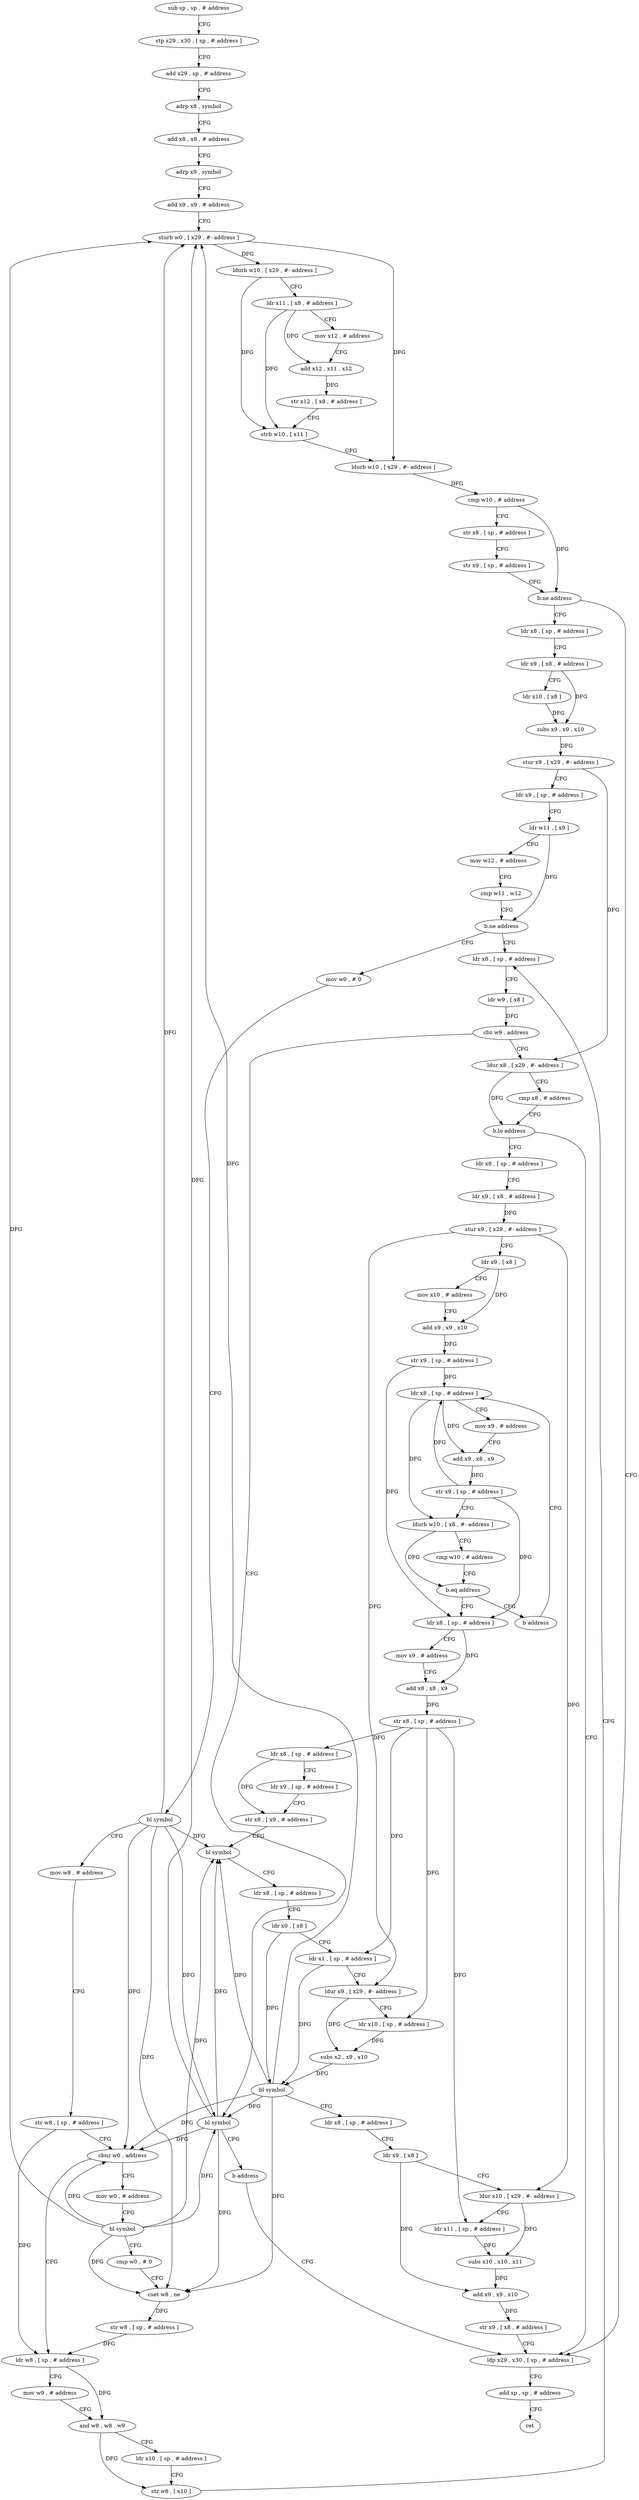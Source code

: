 digraph "func" {
"4204796" [label = "sub sp , sp , # address" ]
"4204800" [label = "stp x29 , x30 , [ sp , # address ]" ]
"4204804" [label = "add x29 , sp , # address" ]
"4204808" [label = "adrp x8 , symbol" ]
"4204812" [label = "add x8 , x8 , # address" ]
"4204816" [label = "adrp x9 , symbol" ]
"4204820" [label = "add x9 , x9 , # address" ]
"4204824" [label = "sturb w0 , [ x29 , #- address ]" ]
"4204828" [label = "ldurb w10 , [ x29 , #- address ]" ]
"4204832" [label = "ldr x11 , [ x8 , # address ]" ]
"4204836" [label = "mov x12 , # address" ]
"4204840" [label = "add x12 , x11 , x12" ]
"4204844" [label = "str x12 , [ x8 , # address ]" ]
"4204848" [label = "strb w10 , [ x11 ]" ]
"4204852" [label = "ldurb w10 , [ x29 , #- address ]" ]
"4204856" [label = "cmp w10 , # address" ]
"4204860" [label = "str x8 , [ sp , # address ]" ]
"4204864" [label = "str x9 , [ sp , # address ]" ]
"4204868" [label = "b.ne address" ]
"4205152" [label = "ldp x29 , x30 , [ sp , # address ]" ]
"4204872" [label = "ldr x8 , [ sp , # address ]" ]
"4205156" [label = "add sp , sp , # address" ]
"4205160" [label = "ret" ]
"4204876" [label = "ldr x9 , [ x8 , # address ]" ]
"4204880" [label = "ldr x10 , [ x8 ]" ]
"4204884" [label = "subs x9 , x9 , x10" ]
"4204888" [label = "stur x9 , [ x29 , #- address ]" ]
"4204892" [label = "ldr x9 , [ sp , # address ]" ]
"4204896" [label = "ldr w11 , [ x9 ]" ]
"4204900" [label = "mov w12 , # address" ]
"4204904" [label = "cmp w11 , w12" ]
"4204908" [label = "b.ne address" ]
"4204972" [label = "ldr x8 , [ sp , # address ]" ]
"4204912" [label = "mov w0 , # 0" ]
"4204976" [label = "ldr w9 , [ x8 ]" ]
"4204980" [label = "cbz w9 , address" ]
"4204992" [label = "ldur x8 , [ x29 , #- address ]" ]
"4204984" [label = "bl symbol" ]
"4204916" [label = "bl symbol" ]
"4204920" [label = "mov w8 , # address" ]
"4204924" [label = "str w8 , [ sp , # address ]" ]
"4204928" [label = "cbnz w0 , address" ]
"4204952" [label = "ldr w8 , [ sp , # address ]" ]
"4204932" [label = "mov w0 , # address" ]
"4204996" [label = "cmp x8 , # address" ]
"4205000" [label = "b.lo address" ]
"4205004" [label = "ldr x8 , [ sp , # address ]" ]
"4204988" [label = "b address" ]
"4204956" [label = "mov w9 , # address" ]
"4204960" [label = "and w8 , w8 , w9" ]
"4204964" [label = "ldr x10 , [ sp , # address ]" ]
"4204968" [label = "str w8 , [ x10 ]" ]
"4204936" [label = "bl symbol" ]
"4204940" [label = "cmp w0 , # 0" ]
"4204944" [label = "cset w8 , ne" ]
"4204948" [label = "str w8 , [ sp , # address ]" ]
"4205008" [label = "ldr x9 , [ x8 , # address ]" ]
"4205012" [label = "stur x9 , [ x29 , #- address ]" ]
"4205016" [label = "ldr x9 , [ x8 ]" ]
"4205020" [label = "mov x10 , # address" ]
"4205024" [label = "add x9 , x9 , x10" ]
"4205028" [label = "str x9 , [ sp , # address ]" ]
"4205032" [label = "ldr x8 , [ sp , # address ]" ]
"4205064" [label = "ldr x8 , [ sp , # address ]" ]
"4205068" [label = "mov x9 , # address" ]
"4205072" [label = "add x8 , x8 , x9" ]
"4205076" [label = "str x8 , [ sp , # address ]" ]
"4205080" [label = "ldr x8 , [ sp , # address ]" ]
"4205084" [label = "ldr x9 , [ sp , # address ]" ]
"4205088" [label = "str x8 , [ x9 , # address ]" ]
"4205092" [label = "bl symbol" ]
"4205096" [label = "ldr x8 , [ sp , # address ]" ]
"4205100" [label = "ldr x0 , [ x8 ]" ]
"4205104" [label = "ldr x1 , [ sp , # address ]" ]
"4205108" [label = "ldur x9 , [ x29 , #- address ]" ]
"4205112" [label = "ldr x10 , [ sp , # address ]" ]
"4205116" [label = "subs x2 , x9 , x10" ]
"4205120" [label = "bl symbol" ]
"4205124" [label = "ldr x8 , [ sp , # address ]" ]
"4205128" [label = "ldr x9 , [ x8 ]" ]
"4205132" [label = "ldur x10 , [ x29 , #- address ]" ]
"4205136" [label = "ldr x11 , [ sp , # address ]" ]
"4205140" [label = "subs x10 , x10 , x11" ]
"4205144" [label = "add x9 , x9 , x10" ]
"4205148" [label = "str x9 , [ x8 , # address ]" ]
"4205060" [label = "b address" ]
"4205036" [label = "mov x9 , # address" ]
"4205040" [label = "add x9 , x8 , x9" ]
"4205044" [label = "str x9 , [ sp , # address ]" ]
"4205048" [label = "ldurb w10 , [ x8 , #- address ]" ]
"4205052" [label = "cmp w10 , # address" ]
"4205056" [label = "b.eq address" ]
"4204796" -> "4204800" [ label = "CFG" ]
"4204800" -> "4204804" [ label = "CFG" ]
"4204804" -> "4204808" [ label = "CFG" ]
"4204808" -> "4204812" [ label = "CFG" ]
"4204812" -> "4204816" [ label = "CFG" ]
"4204816" -> "4204820" [ label = "CFG" ]
"4204820" -> "4204824" [ label = "CFG" ]
"4204824" -> "4204828" [ label = "DFG" ]
"4204824" -> "4204852" [ label = "DFG" ]
"4204828" -> "4204832" [ label = "CFG" ]
"4204828" -> "4204848" [ label = "DFG" ]
"4204832" -> "4204836" [ label = "CFG" ]
"4204832" -> "4204840" [ label = "DFG" ]
"4204832" -> "4204848" [ label = "DFG" ]
"4204836" -> "4204840" [ label = "CFG" ]
"4204840" -> "4204844" [ label = "DFG" ]
"4204844" -> "4204848" [ label = "CFG" ]
"4204848" -> "4204852" [ label = "CFG" ]
"4204852" -> "4204856" [ label = "DFG" ]
"4204856" -> "4204860" [ label = "CFG" ]
"4204856" -> "4204868" [ label = "DFG" ]
"4204860" -> "4204864" [ label = "CFG" ]
"4204864" -> "4204868" [ label = "CFG" ]
"4204868" -> "4205152" [ label = "CFG" ]
"4204868" -> "4204872" [ label = "CFG" ]
"4205152" -> "4205156" [ label = "CFG" ]
"4204872" -> "4204876" [ label = "CFG" ]
"4205156" -> "4205160" [ label = "CFG" ]
"4204876" -> "4204880" [ label = "CFG" ]
"4204876" -> "4204884" [ label = "DFG" ]
"4204880" -> "4204884" [ label = "DFG" ]
"4204884" -> "4204888" [ label = "DFG" ]
"4204888" -> "4204892" [ label = "CFG" ]
"4204888" -> "4204992" [ label = "DFG" ]
"4204892" -> "4204896" [ label = "CFG" ]
"4204896" -> "4204900" [ label = "CFG" ]
"4204896" -> "4204908" [ label = "DFG" ]
"4204900" -> "4204904" [ label = "CFG" ]
"4204904" -> "4204908" [ label = "CFG" ]
"4204908" -> "4204972" [ label = "CFG" ]
"4204908" -> "4204912" [ label = "CFG" ]
"4204972" -> "4204976" [ label = "CFG" ]
"4204912" -> "4204916" [ label = "CFG" ]
"4204976" -> "4204980" [ label = "DFG" ]
"4204980" -> "4204992" [ label = "CFG" ]
"4204980" -> "4204984" [ label = "CFG" ]
"4204992" -> "4204996" [ label = "CFG" ]
"4204992" -> "4205000" [ label = "DFG" ]
"4204984" -> "4204988" [ label = "CFG" ]
"4204984" -> "4204824" [ label = "DFG" ]
"4204984" -> "4204928" [ label = "DFG" ]
"4204984" -> "4204944" [ label = "DFG" ]
"4204984" -> "4205092" [ label = "DFG" ]
"4204916" -> "4204920" [ label = "CFG" ]
"4204916" -> "4204824" [ label = "DFG" ]
"4204916" -> "4204928" [ label = "DFG" ]
"4204916" -> "4204984" [ label = "DFG" ]
"4204916" -> "4204944" [ label = "DFG" ]
"4204916" -> "4205092" [ label = "DFG" ]
"4204920" -> "4204924" [ label = "CFG" ]
"4204924" -> "4204928" [ label = "CFG" ]
"4204924" -> "4204952" [ label = "DFG" ]
"4204928" -> "4204952" [ label = "CFG" ]
"4204928" -> "4204932" [ label = "CFG" ]
"4204952" -> "4204956" [ label = "CFG" ]
"4204952" -> "4204960" [ label = "DFG" ]
"4204932" -> "4204936" [ label = "CFG" ]
"4204996" -> "4205000" [ label = "CFG" ]
"4205000" -> "4205152" [ label = "CFG" ]
"4205000" -> "4205004" [ label = "CFG" ]
"4205004" -> "4205008" [ label = "CFG" ]
"4204988" -> "4205152" [ label = "CFG" ]
"4204956" -> "4204960" [ label = "CFG" ]
"4204960" -> "4204964" [ label = "CFG" ]
"4204960" -> "4204968" [ label = "DFG" ]
"4204964" -> "4204968" [ label = "CFG" ]
"4204968" -> "4204972" [ label = "CFG" ]
"4204936" -> "4204940" [ label = "CFG" ]
"4204936" -> "4204824" [ label = "DFG" ]
"4204936" -> "4204928" [ label = "DFG" ]
"4204936" -> "4204984" [ label = "DFG" ]
"4204936" -> "4204944" [ label = "DFG" ]
"4204936" -> "4205092" [ label = "DFG" ]
"4204940" -> "4204944" [ label = "CFG" ]
"4204944" -> "4204948" [ label = "DFG" ]
"4204948" -> "4204952" [ label = "DFG" ]
"4205008" -> "4205012" [ label = "DFG" ]
"4205012" -> "4205016" [ label = "CFG" ]
"4205012" -> "4205108" [ label = "DFG" ]
"4205012" -> "4205132" [ label = "DFG" ]
"4205016" -> "4205020" [ label = "CFG" ]
"4205016" -> "4205024" [ label = "DFG" ]
"4205020" -> "4205024" [ label = "CFG" ]
"4205024" -> "4205028" [ label = "DFG" ]
"4205028" -> "4205032" [ label = "DFG" ]
"4205028" -> "4205064" [ label = "DFG" ]
"4205032" -> "4205036" [ label = "CFG" ]
"4205032" -> "4205040" [ label = "DFG" ]
"4205032" -> "4205048" [ label = "DFG" ]
"4205064" -> "4205068" [ label = "CFG" ]
"4205064" -> "4205072" [ label = "DFG" ]
"4205068" -> "4205072" [ label = "CFG" ]
"4205072" -> "4205076" [ label = "DFG" ]
"4205076" -> "4205080" [ label = "DFG" ]
"4205076" -> "4205104" [ label = "DFG" ]
"4205076" -> "4205112" [ label = "DFG" ]
"4205076" -> "4205136" [ label = "DFG" ]
"4205080" -> "4205084" [ label = "CFG" ]
"4205080" -> "4205088" [ label = "DFG" ]
"4205084" -> "4205088" [ label = "CFG" ]
"4205088" -> "4205092" [ label = "CFG" ]
"4205092" -> "4205096" [ label = "CFG" ]
"4205096" -> "4205100" [ label = "CFG" ]
"4205100" -> "4205104" [ label = "CFG" ]
"4205100" -> "4205120" [ label = "DFG" ]
"4205104" -> "4205108" [ label = "CFG" ]
"4205104" -> "4205120" [ label = "DFG" ]
"4205108" -> "4205112" [ label = "CFG" ]
"4205108" -> "4205116" [ label = "DFG" ]
"4205112" -> "4205116" [ label = "DFG" ]
"4205116" -> "4205120" [ label = "DFG" ]
"4205120" -> "4205124" [ label = "CFG" ]
"4205120" -> "4204824" [ label = "DFG" ]
"4205120" -> "4204928" [ label = "DFG" ]
"4205120" -> "4204984" [ label = "DFG" ]
"4205120" -> "4204944" [ label = "DFG" ]
"4205120" -> "4205092" [ label = "DFG" ]
"4205124" -> "4205128" [ label = "CFG" ]
"4205128" -> "4205132" [ label = "CFG" ]
"4205128" -> "4205144" [ label = "DFG" ]
"4205132" -> "4205136" [ label = "CFG" ]
"4205132" -> "4205140" [ label = "DFG" ]
"4205136" -> "4205140" [ label = "DFG" ]
"4205140" -> "4205144" [ label = "DFG" ]
"4205144" -> "4205148" [ label = "DFG" ]
"4205148" -> "4205152" [ label = "CFG" ]
"4205060" -> "4205032" [ label = "CFG" ]
"4205036" -> "4205040" [ label = "CFG" ]
"4205040" -> "4205044" [ label = "DFG" ]
"4205044" -> "4205048" [ label = "CFG" ]
"4205044" -> "4205032" [ label = "DFG" ]
"4205044" -> "4205064" [ label = "DFG" ]
"4205048" -> "4205052" [ label = "CFG" ]
"4205048" -> "4205056" [ label = "DFG" ]
"4205052" -> "4205056" [ label = "CFG" ]
"4205056" -> "4205064" [ label = "CFG" ]
"4205056" -> "4205060" [ label = "CFG" ]
}
